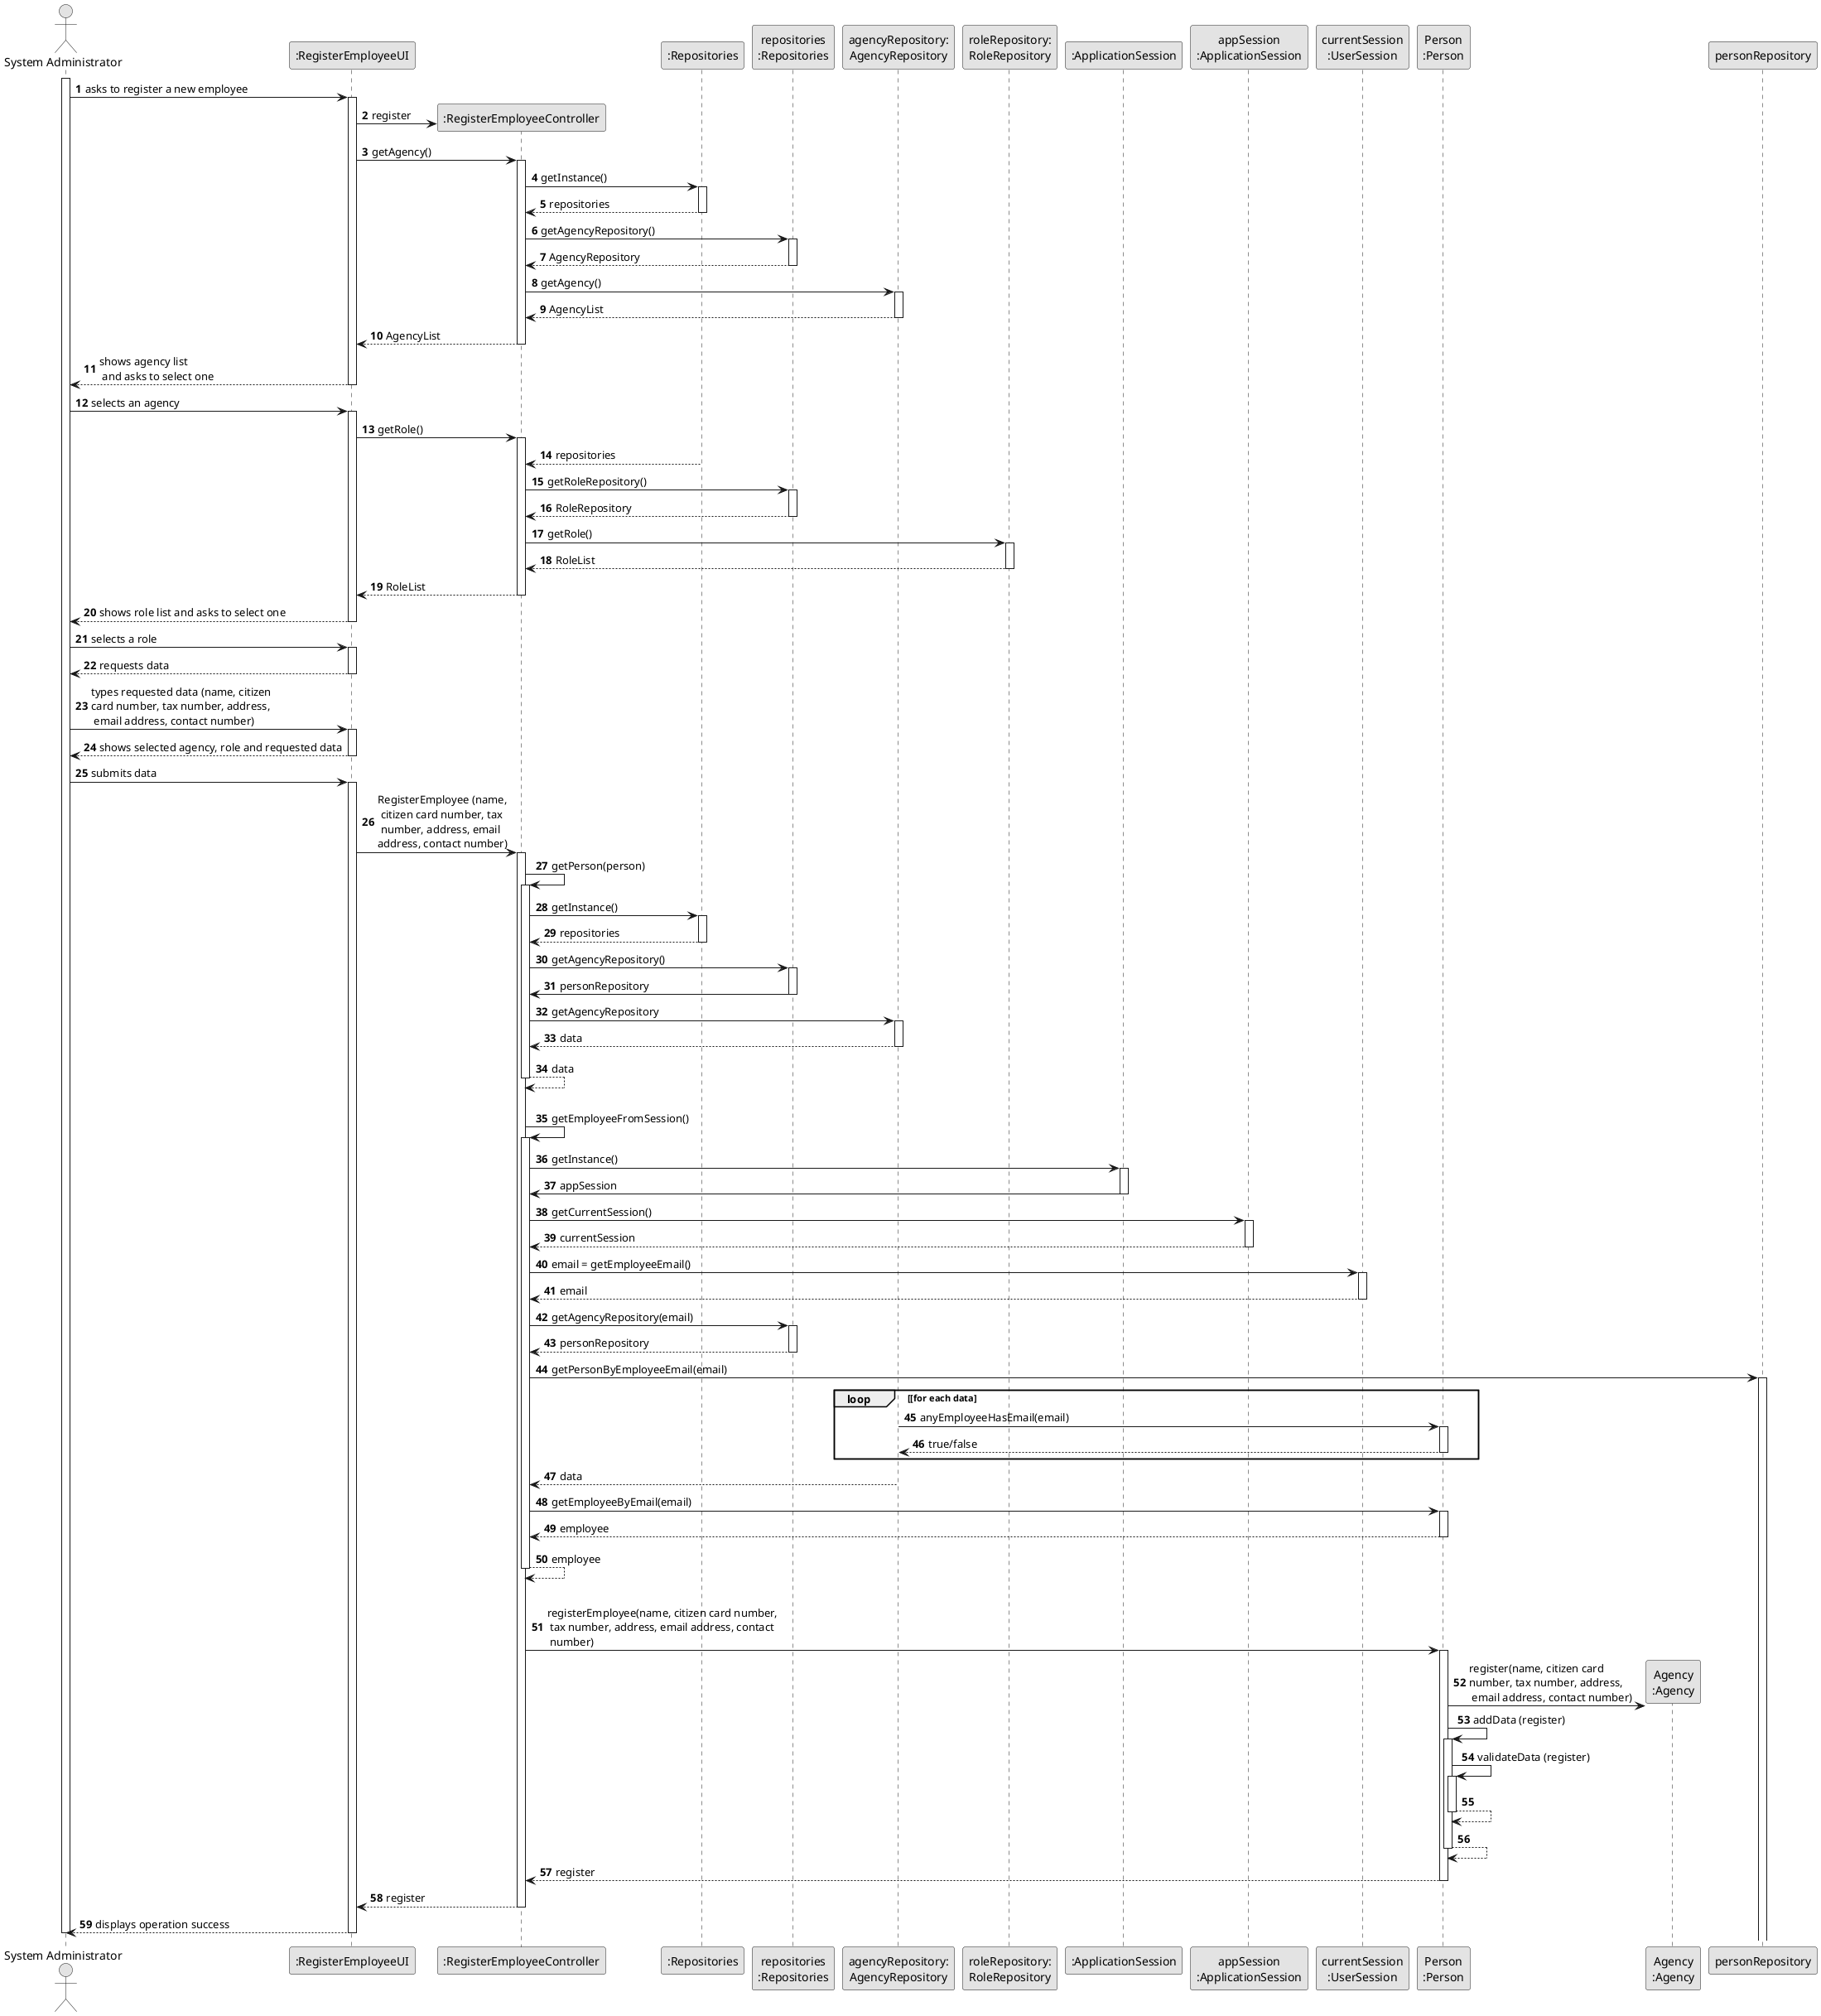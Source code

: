 @startuml
skinparam monochrome true
skinparam packageStyle rectangle
skinparam shadowing false

autonumber

'hide footbox
actor "System Administrator" as ADM
participant ":RegisterEmployeeUI" as UI
participant ":RegisterEmployeeController" as CTRL
participant ":Repositories" as RepositorySingleton
participant "repositories\n:Repositories" as PLAT
participant "agencyRepository:\nAgencyRepository" as AgencyRepository
participant "roleRepository:\nRoleRepository" as RoleRepository
participant ":ApplicationSession" as _APP
participant "appSession\n:ApplicationSession" as APP
participant "currentSession\n:UserSession" as SESSAO
participant "Person\n:Person" as PERSON
participant "Agency\n:Agency" as AGENCY

activate ADM

        ADM -> UI : asks to register a new employee

        activate UI

'            UI --> ADM : requests data (name, citizen card number, tax number, address, email address, contact number)
            'create CTRL
            UI -> CTRL** : register

            UI -> CTRL : getAgency()
            activate CTRL

                CTRL -> RepositorySingleton : getInstance()
                activate RepositorySingleton

                    RepositorySingleton --> CTRL: repositories
                deactivate RepositorySingleton

                CTRL -> PLAT : getAgencyRepository()
                activate PLAT

                    PLAT --> CTRL: AgencyRepository
                deactivate PLAT

                CTRL -> AgencyRepository : getAgency()
                activate AgencyRepository

                    AgencyRepository --> CTRL : AgencyList
                deactivate AgencyRepository

                CTRL --> UI : AgencyList
            deactivate CTRL

            UI --> ADM : shows agency list\n and asks to select one
        deactivate UI


             ADM -> UI : selects an agency
             activate UI

UI -> CTRL : getRole()
            activate CTRL



                    RepositorySingleton --> CTRL: repositories
                deactivate RepositorySingleton

                CTRL -> PLAT : getRoleRepository()
                activate PLAT

                    PLAT --> CTRL: RoleRepository
                deactivate PLAT

                CTRL -> RoleRepository : getRole()
                activate RoleRepository

                    RoleRepository --> CTRL : RoleList
                deactivate RoleRepository

                CTRL --> UI : RoleList
            deactivate CTRL

            UI --> ADM : shows role list and asks to select one
        deactivate UI

    ADM -> UI : selects a role
    activate UI

        UI --> ADM : requests data
    deactivate UI

    ADM -> UI : types requested data (name, citizen \ncard number, tax number, address,\n email address, contact number)
    activate UI

        UI --> ADM : shows selected agency, role and requested data
    deactivate UI

    ADM -> UI : submits data
    activate UI

        UI -> CTRL : RegisterEmployee (name,\n citizen card number, tax \n number, address, email \naddress, contact number)
        activate CTRL

            CTRL -> CTRL : getPerson(person)
            activate CTRL

                CTRL -> RepositorySingleton : getInstance()
                activate RepositorySingleton

                    RepositorySingleton --> CTRL: repositories
                deactivate RepositorySingleton

                CTRL -> PLAT : getAgencyRepository()
                activate PLAT

                    PLAT -> CTRL : personRepository
                deactivate PLAT

                CTRL -> AgencyRepository : getAgencyRepository
                activate AgencyRepository

                    AgencyRepository --> CTRL : data
                deactivate AgencyRepository
                    CTRL --> CTRL : data
            deactivate CTRL

            |||
            CTRL -> CTRL : getEmployeeFromSession()
            activate CTRL

                CTRL -> _APP: getInstance()
                activate _APP
                    _APP -> CTRL: appSession
                deactivate _APP


                CTRL -> APP: getCurrentSession()
                activate APP

                    APP --> CTRL: currentSession
                deactivate APP

                CTRL -> SESSAO: email = getEmployeeEmail()
                activate SESSAO

                    SESSAO --> CTRL: email
                deactivate SESSAO


                CTRL -> PLAT: getAgencyRepository(email)
                activate PLAT

                    PLAT --> CTRL: personRepository
                deactivate PLAT


                CTRL -> personRepository: getPersonByEmployeeEmail(email)
                activate personRepository

                    loop [for each data
                        AgencyRepository -> PERSON : anyEmployeeHasEmail(email)
                        activate PERSON

                             PERSON --> AgencyRepository : true/false
                        deactivate PERSON
                    end
                    AgencyRepository --> CTRL : data
                deactivate AgencyRepository

                CTRL -> PERSON: getEmployeeByEmail(email)
                activate PERSON

                    PERSON --> CTRL : employee
                deactivate PERSON

                CTRL --> CTRL : employee
            deactivate CTRL

            |||
            CTRL -> PERSON: registerEmployee(name, citizen card number,\n tax number, address, email address, contact\n number)
            activate PERSON

                PERSON -> AGENCY**: register(name, citizen card \nnumber, tax number, address,\n email address, contact number)
                PERSON -> PERSON: addData (register)


                activate PERSON
                    PERSON -> PERSON: validateData (register)
                    activate PERSON
                        PERSON --> PERSON
                    deactivate PERSON

                    PERSON --> PERSON
                deactivate PERSON

                PERSON --> CTRL : register

            deactivate PERSON

            CTRL --> UI: register
            deactivate CTRL
            UI --> ADM: displays operation success
    deactivate UI

deactivate ADM

@enduml